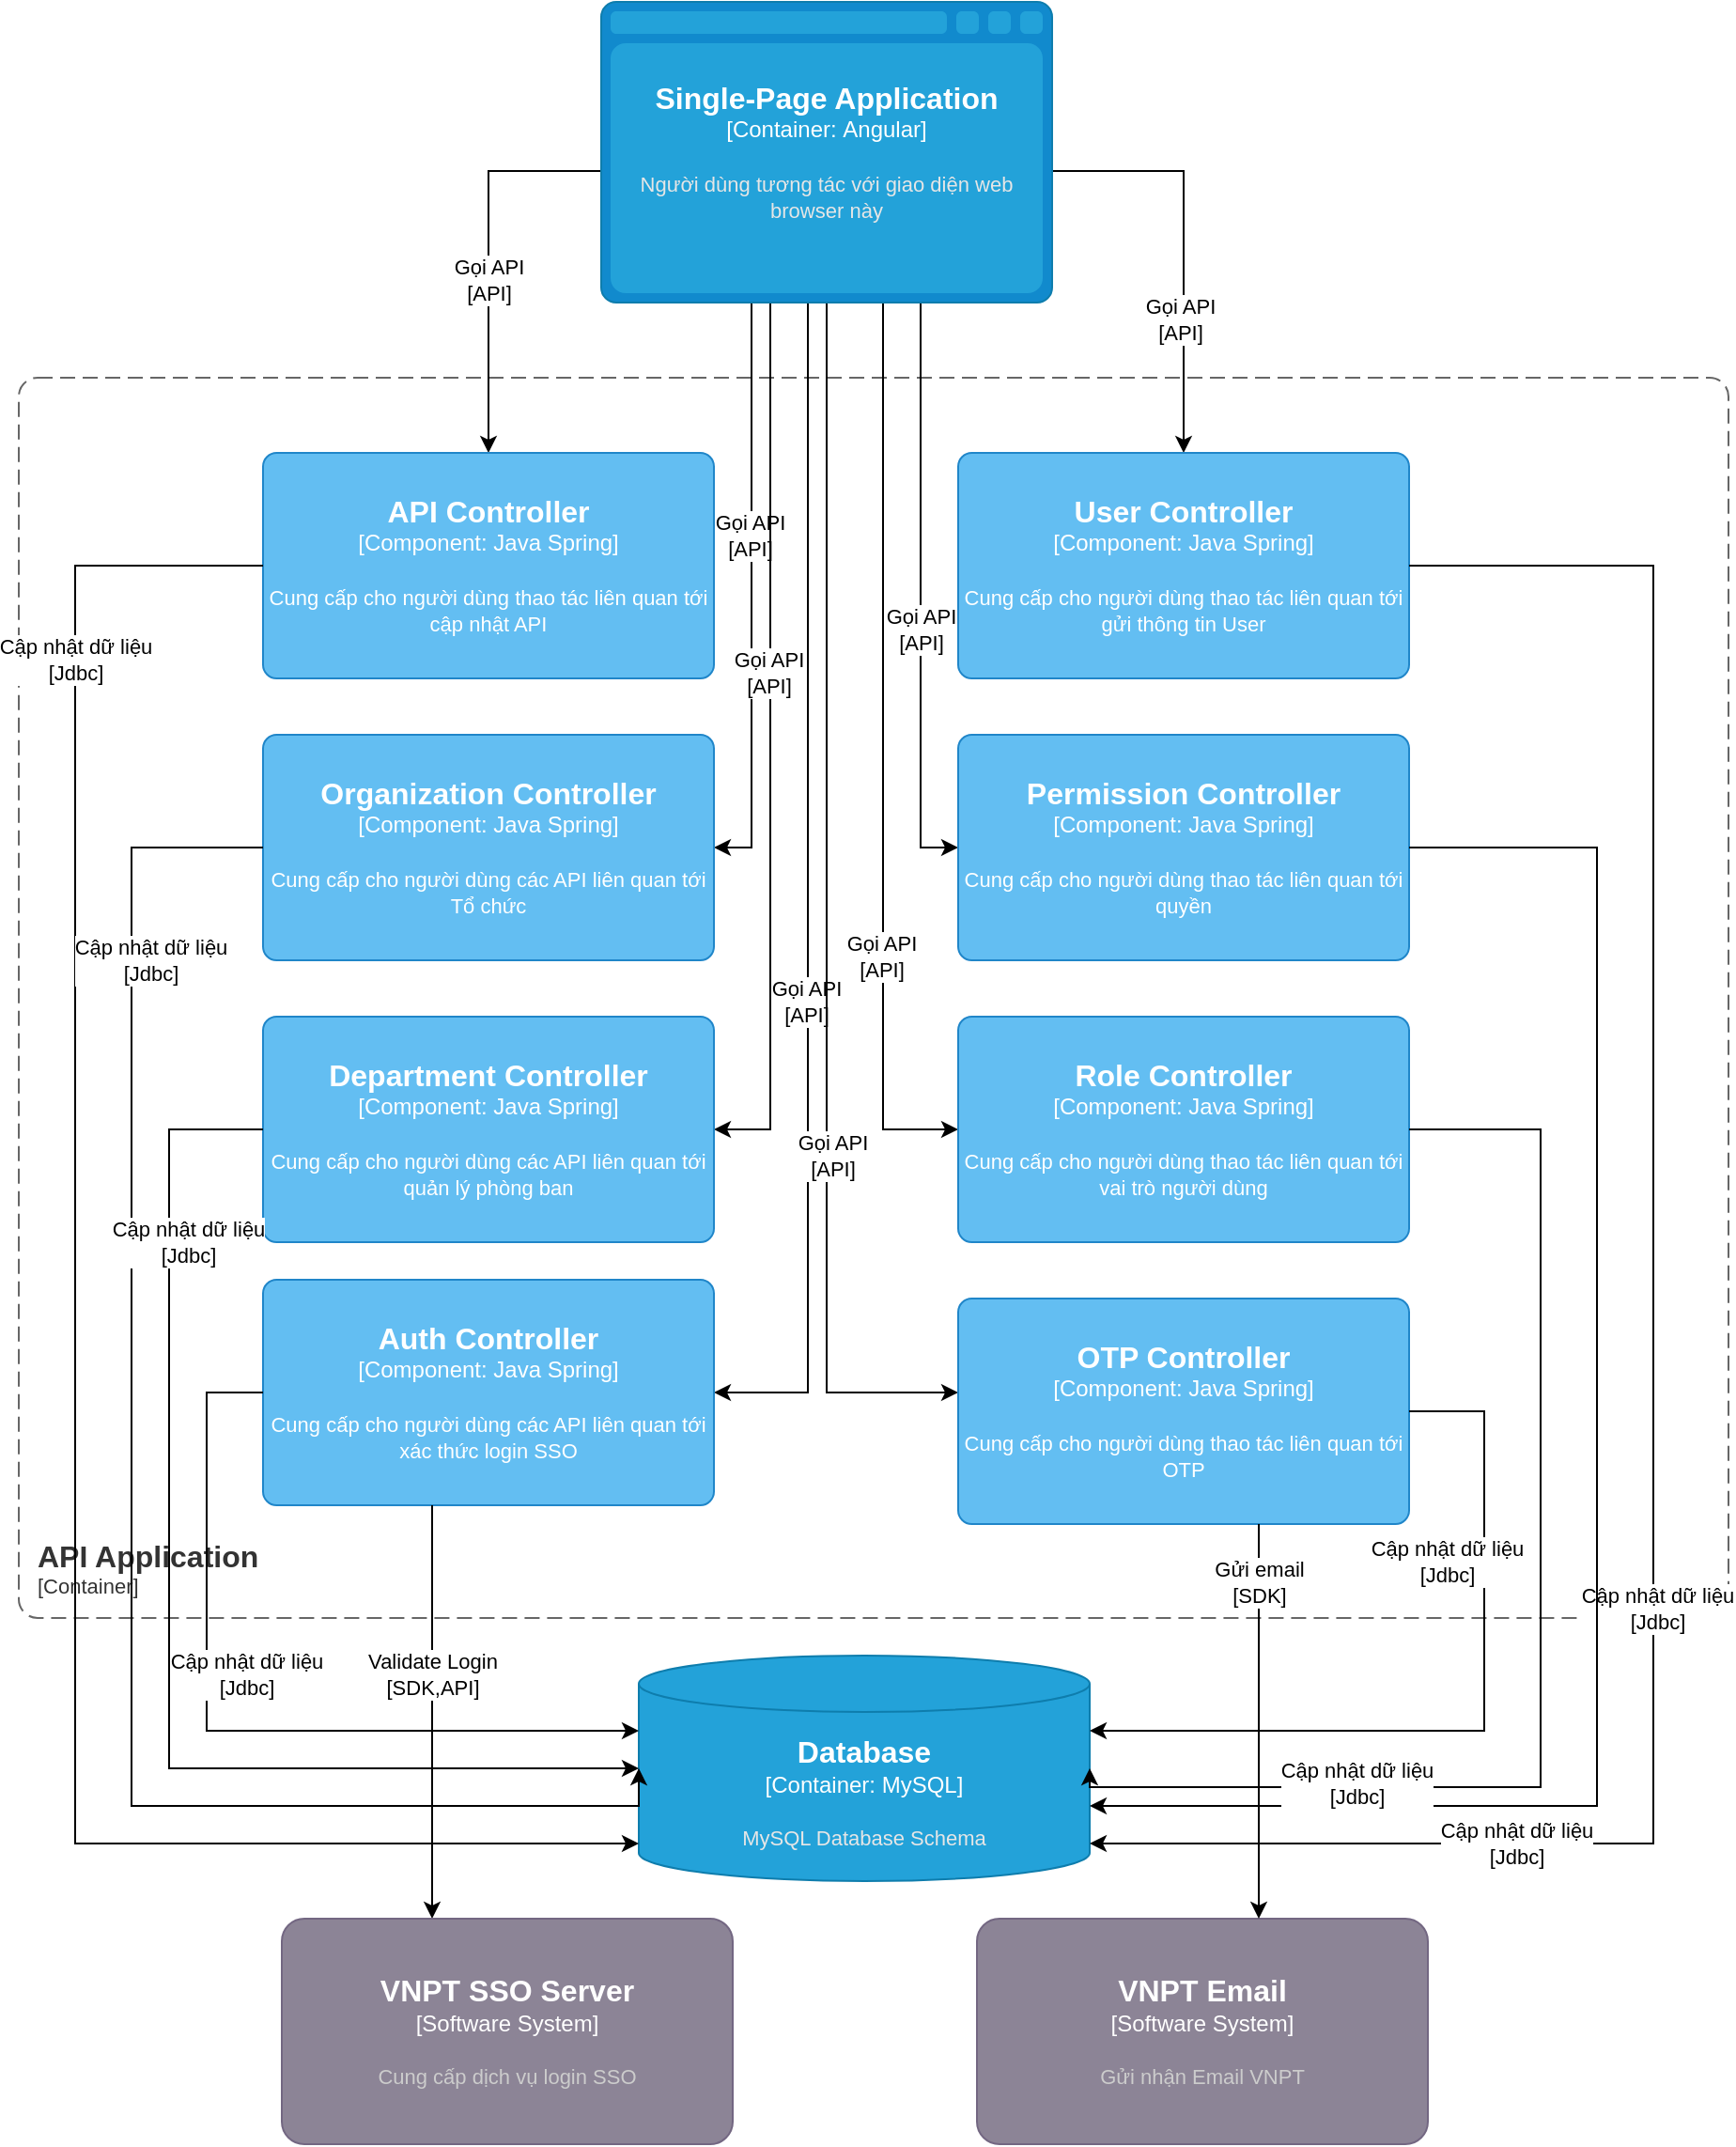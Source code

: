 <mxfile version="20.8.20" type="github">
  <diagram name="Page-1" id="AHlOgNWiukyZc97sLn1g">
    <mxGraphModel dx="1434" dy="739" grid="1" gridSize="10" guides="1" tooltips="1" connect="1" arrows="1" fold="1" page="1" pageScale="1" pageWidth="850" pageHeight="1100" math="0" shadow="0">
      <root>
        <mxCell id="0" />
        <mxCell id="1" parent="0" />
        <object placeholders="1" c4Name="API Application" c4Type="ContainerScopeBoundary" c4Application="Container" label="&lt;font style=&quot;font-size: 16px&quot;&gt;&lt;b&gt;&lt;div style=&quot;text-align: left&quot;&gt;%c4Name%&lt;/div&gt;&lt;/b&gt;&lt;/font&gt;&lt;div style=&quot;text-align: left&quot;&gt;[%c4Application%]&lt;/div&gt;" id="lPV_3U9OnEWSiTstbx78-1">
          <mxCell style="rounded=1;fontSize=11;whiteSpace=wrap;html=1;dashed=1;arcSize=20;fillColor=none;strokeColor=#666666;fontColor=#333333;labelBackgroundColor=none;align=left;verticalAlign=bottom;labelBorderColor=none;spacingTop=0;spacing=10;dashPattern=8 4;metaEdit=1;rotatable=0;perimeter=rectanglePerimeter;noLabel=0;labelPadding=0;allowArrows=0;connectable=0;expand=0;recursiveResize=0;editable=1;pointerEvents=0;absoluteArcSize=1;points=[[0.25,0,0],[0.5,0,0],[0.75,0,0],[1,0.25,0],[1,0.5,0],[1,0.75,0],[0.75,1,0],[0.5,1,0],[0.25,1,0],[0,0.75,0],[0,0.5,0],[0,0.25,0]];" parent="1" vertex="1">
            <mxGeometry x="70" y="390" width="910" height="660" as="geometry" />
          </mxCell>
        </object>
        <mxCell id="lPV_3U9OnEWSiTstbx78-11" style="edgeStyle=orthogonalEdgeStyle;rounded=0;orthogonalLoop=1;jettySize=auto;html=1;" parent="1" source="lPV_3U9OnEWSiTstbx78-2" target="lPV_3U9OnEWSiTstbx78-3" edge="1">
          <mxGeometry relative="1" as="geometry">
            <Array as="points">
              <mxPoint x="320" y="280" />
            </Array>
          </mxGeometry>
        </mxCell>
        <mxCell id="lPV_3U9OnEWSiTstbx78-19" value="Gọi API&lt;br style=&quot;border-color: var(--border-color);&quot;&gt;[API]" style="edgeLabel;html=1;align=center;verticalAlign=middle;resizable=0;points=[];" parent="lPV_3U9OnEWSiTstbx78-11" vertex="1" connectable="0">
          <mxGeometry x="0.119" relative="1" as="geometry">
            <mxPoint as="offset" />
          </mxGeometry>
        </mxCell>
        <mxCell id="lPV_3U9OnEWSiTstbx78-12" style="edgeStyle=orthogonalEdgeStyle;rounded=0;orthogonalLoop=1;jettySize=auto;html=1;" parent="1" source="lPV_3U9OnEWSiTstbx78-2" target="lPV_3U9OnEWSiTstbx78-4" edge="1">
          <mxGeometry relative="1" as="geometry">
            <Array as="points">
              <mxPoint x="460" y="640" />
            </Array>
          </mxGeometry>
        </mxCell>
        <mxCell id="lPV_3U9OnEWSiTstbx78-21" value="Gọi API&lt;br style=&quot;border-color: var(--border-color);&quot;&gt;[API]" style="edgeLabel;html=1;align=center;verticalAlign=middle;resizable=0;points=[];" parent="lPV_3U9OnEWSiTstbx78-12" vertex="1" connectable="0">
          <mxGeometry x="-0.204" y="-1" relative="1" as="geometry">
            <mxPoint as="offset" />
          </mxGeometry>
        </mxCell>
        <mxCell id="lPV_3U9OnEWSiTstbx78-13" style="edgeStyle=orthogonalEdgeStyle;rounded=0;orthogonalLoop=1;jettySize=auto;html=1;entryX=1;entryY=0.5;entryDx=0;entryDy=0;entryPerimeter=0;" parent="1" source="lPV_3U9OnEWSiTstbx78-2" target="lPV_3U9OnEWSiTstbx78-5" edge="1">
          <mxGeometry relative="1" as="geometry">
            <Array as="points">
              <mxPoint x="470" y="790" />
            </Array>
          </mxGeometry>
        </mxCell>
        <mxCell id="lPV_3U9OnEWSiTstbx78-22" value="Gọi API&lt;br style=&quot;border-color: var(--border-color);&quot;&gt;[API]" style="edgeLabel;html=1;align=center;verticalAlign=middle;resizable=0;points=[];" parent="lPV_3U9OnEWSiTstbx78-13" vertex="1" connectable="0">
          <mxGeometry x="-0.162" y="-1" relative="1" as="geometry">
            <mxPoint as="offset" />
          </mxGeometry>
        </mxCell>
        <mxCell id="lPV_3U9OnEWSiTstbx78-14" style="edgeStyle=orthogonalEdgeStyle;rounded=0;orthogonalLoop=1;jettySize=auto;html=1;" parent="1" source="lPV_3U9OnEWSiTstbx78-2" target="lPV_3U9OnEWSiTstbx78-6" edge="1">
          <mxGeometry relative="1" as="geometry">
            <Array as="points">
              <mxPoint x="490" y="930" />
            </Array>
          </mxGeometry>
        </mxCell>
        <mxCell id="lPV_3U9OnEWSiTstbx78-23" value="Gọi API&lt;br style=&quot;border-color: var(--border-color);&quot;&gt;[API]" style="edgeLabel;html=1;align=center;verticalAlign=middle;resizable=0;points=[];" parent="lPV_3U9OnEWSiTstbx78-14" vertex="1" connectable="0">
          <mxGeometry x="0.18" y="-1" relative="1" as="geometry">
            <mxPoint as="offset" />
          </mxGeometry>
        </mxCell>
        <mxCell id="lPV_3U9OnEWSiTstbx78-15" style="edgeStyle=orthogonalEdgeStyle;rounded=0;orthogonalLoop=1;jettySize=auto;html=1;" parent="1" source="lPV_3U9OnEWSiTstbx78-2" target="lPV_3U9OnEWSiTstbx78-7" edge="1">
          <mxGeometry relative="1" as="geometry">
            <Array as="points">
              <mxPoint x="690" y="280" />
            </Array>
          </mxGeometry>
        </mxCell>
        <mxCell id="lPV_3U9OnEWSiTstbx78-20" value="Gọi API&lt;br style=&quot;border-color: var(--border-color);&quot;&gt;[API]" style="edgeLabel;html=1;align=center;verticalAlign=middle;resizable=0;points=[];" parent="lPV_3U9OnEWSiTstbx78-15" vertex="1" connectable="0">
          <mxGeometry x="0.352" y="-2" relative="1" as="geometry">
            <mxPoint as="offset" />
          </mxGeometry>
        </mxCell>
        <mxCell id="lPV_3U9OnEWSiTstbx78-16" style="edgeStyle=orthogonalEdgeStyle;rounded=0;orthogonalLoop=1;jettySize=auto;html=1;" parent="1" source="lPV_3U9OnEWSiTstbx78-2" target="lPV_3U9OnEWSiTstbx78-8" edge="1">
          <mxGeometry relative="1" as="geometry">
            <Array as="points">
              <mxPoint x="550" y="640" />
            </Array>
          </mxGeometry>
        </mxCell>
        <mxCell id="lPV_3U9OnEWSiTstbx78-26" value="Gọi API&lt;br style=&quot;border-color: var(--border-color);&quot;&gt;[API]" style="edgeLabel;html=1;align=center;verticalAlign=middle;resizable=0;points=[];" parent="lPV_3U9OnEWSiTstbx78-16" vertex="1" connectable="0">
          <mxGeometry x="0.12" relative="1" as="geometry">
            <mxPoint as="offset" />
          </mxGeometry>
        </mxCell>
        <mxCell id="lPV_3U9OnEWSiTstbx78-17" style="edgeStyle=orthogonalEdgeStyle;rounded=0;orthogonalLoop=1;jettySize=auto;html=1;entryX=0;entryY=0.5;entryDx=0;entryDy=0;entryPerimeter=0;" parent="1" source="lPV_3U9OnEWSiTstbx78-2" target="lPV_3U9OnEWSiTstbx78-9" edge="1">
          <mxGeometry relative="1" as="geometry">
            <Array as="points">
              <mxPoint x="530" y="790" />
            </Array>
          </mxGeometry>
        </mxCell>
        <mxCell id="lPV_3U9OnEWSiTstbx78-25" value="Gọi API&lt;br style=&quot;border-color: var(--border-color);&quot;&gt;[API]" style="edgeLabel;html=1;align=center;verticalAlign=middle;resizable=0;points=[];" parent="lPV_3U9OnEWSiTstbx78-17" vertex="1" connectable="0">
          <mxGeometry x="0.45" y="-1" relative="1" as="geometry">
            <mxPoint as="offset" />
          </mxGeometry>
        </mxCell>
        <mxCell id="lPV_3U9OnEWSiTstbx78-18" style="edgeStyle=orthogonalEdgeStyle;rounded=0;orthogonalLoop=1;jettySize=auto;html=1;" parent="1" source="lPV_3U9OnEWSiTstbx78-2" target="lPV_3U9OnEWSiTstbx78-10" edge="1">
          <mxGeometry relative="1" as="geometry">
            <Array as="points">
              <mxPoint x="500" y="930" />
            </Array>
          </mxGeometry>
        </mxCell>
        <mxCell id="lPV_3U9OnEWSiTstbx78-24" value="Gọi API&lt;br style=&quot;border-color: var(--border-color);&quot;&gt;[API]" style="edgeLabel;html=1;align=center;verticalAlign=middle;resizable=0;points=[];" parent="lPV_3U9OnEWSiTstbx78-18" vertex="1" connectable="0">
          <mxGeometry x="0.395" y="3" relative="1" as="geometry">
            <mxPoint as="offset" />
          </mxGeometry>
        </mxCell>
        <object placeholders="1" c4Type="Single-Page Application" c4Container="Container" c4Technology="Angular" c4Description="Người dùng tương tác với giao diện web browser này" label="&lt;font style=&quot;font-size: 16px&quot;&gt;&lt;b&gt;%c4Type%&lt;/b&gt;&lt;/font&gt;&lt;div&gt;[%c4Container%:&amp;nbsp;%c4Technology%]&lt;/div&gt;&lt;br&gt;&lt;div&gt;&lt;font style=&quot;font-size: 11px&quot;&gt;&lt;font color=&quot;#E6E6E6&quot;&gt;%c4Description%&lt;/font&gt;&lt;/div&gt;" id="lPV_3U9OnEWSiTstbx78-2">
          <mxCell style="shape=mxgraph.c4.webBrowserContainer2;whiteSpace=wrap;html=1;boundedLbl=1;rounded=0;labelBackgroundColor=none;strokeColor=#118ACD;fillColor=#23A2D9;strokeColor=#118ACD;strokeColor2=#0E7DAD;fontSize=12;fontColor=#ffffff;align=center;metaEdit=1;points=[[0.5,0,0],[1,0.25,0],[1,0.5,0],[1,0.75,0],[0.5,1,0],[0,0.75,0],[0,0.5,0],[0,0.25,0]];resizable=0;" parent="1" vertex="1">
            <mxGeometry x="380" y="190" width="240" height="160" as="geometry" />
          </mxCell>
        </object>
        <object placeholders="1" c4Name="API Controller" c4Type="Component" c4Technology="Java Spring" c4Description="Cung cấp cho người dùng thao tác liên quan tới cập nhật API" label="&lt;font style=&quot;font-size: 16px&quot;&gt;&lt;b&gt;%c4Name%&lt;/b&gt;&lt;/font&gt;&lt;div&gt;[%c4Type%: %c4Technology%]&lt;/div&gt;&lt;br&gt;&lt;div&gt;&lt;font style=&quot;font-size: 11px&quot;&gt;%c4Description%&lt;/font&gt;&lt;/div&gt;" id="lPV_3U9OnEWSiTstbx78-3">
          <mxCell style="rounded=1;whiteSpace=wrap;html=1;labelBackgroundColor=none;fillColor=#63BEF2;fontColor=#ffffff;align=center;arcSize=6;strokeColor=#2086C9;metaEdit=1;resizable=0;points=[[0.25,0,0],[0.5,0,0],[0.75,0,0],[1,0.25,0],[1,0.5,0],[1,0.75,0],[0.75,1,0],[0.5,1,0],[0.25,1,0],[0,0.75,0],[0,0.5,0],[0,0.25,0]];" parent="1" vertex="1">
            <mxGeometry x="200" y="430" width="240" height="120" as="geometry" />
          </mxCell>
        </object>
        <object placeholders="1" c4Name="Organization Controller" c4Type="Component" c4Technology="Java Spring" c4Description="Cung cấp cho người dùng các API liên quan tới Tổ chức" label="&lt;font style=&quot;font-size: 16px&quot;&gt;&lt;b&gt;%c4Name%&lt;/b&gt;&lt;/font&gt;&lt;div&gt;[%c4Type%: %c4Technology%]&lt;/div&gt;&lt;br&gt;&lt;div&gt;&lt;font style=&quot;font-size: 11px&quot;&gt;%c4Description%&lt;/font&gt;&lt;/div&gt;" id="lPV_3U9OnEWSiTstbx78-4">
          <mxCell style="rounded=1;whiteSpace=wrap;html=1;labelBackgroundColor=none;fillColor=#63BEF2;fontColor=#ffffff;align=center;arcSize=6;strokeColor=#2086C9;metaEdit=1;resizable=0;points=[[0.25,0,0],[0.5,0,0],[0.75,0,0],[1,0.25,0],[1,0.5,0],[1,0.75,0],[0.75,1,0],[0.5,1,0],[0.25,1,0],[0,0.75,0],[0,0.5,0],[0,0.25,0]];" parent="1" vertex="1">
            <mxGeometry x="200" y="580" width="240" height="120" as="geometry" />
          </mxCell>
        </object>
        <object placeholders="1" c4Name="Department Controller" c4Type="Component" c4Technology="Java Spring" c4Description="Cung cấp cho người dùng các API liên quan tới quản lý phòng ban" label="&lt;font style=&quot;font-size: 16px&quot;&gt;&lt;b&gt;%c4Name%&lt;/b&gt;&lt;/font&gt;&lt;div&gt;[%c4Type%: %c4Technology%]&lt;/div&gt;&lt;br&gt;&lt;div&gt;&lt;font style=&quot;font-size: 11px&quot;&gt;%c4Description%&lt;/font&gt;&lt;/div&gt;" id="lPV_3U9OnEWSiTstbx78-5">
          <mxCell style="rounded=1;whiteSpace=wrap;html=1;labelBackgroundColor=none;fillColor=#63BEF2;fontColor=#ffffff;align=center;arcSize=6;strokeColor=#2086C9;metaEdit=1;resizable=0;points=[[0.25,0,0],[0.5,0,0],[0.75,0,0],[1,0.25,0],[1,0.5,0],[1,0.75,0],[0.75,1,0],[0.5,1,0],[0.25,1,0],[0,0.75,0],[0,0.5,0],[0,0.25,0]];" parent="1" vertex="1">
            <mxGeometry x="200" y="730" width="240" height="120" as="geometry" />
          </mxCell>
        </object>
        <object placeholders="1" c4Name="Auth Controller" c4Type="Component" c4Technology="Java Spring" c4Description="Cung cấp cho người dùng các API liên quan tới xác thức login SSO" label="&lt;font style=&quot;font-size: 16px&quot;&gt;&lt;b&gt;%c4Name%&lt;/b&gt;&lt;/font&gt;&lt;div&gt;[%c4Type%: %c4Technology%]&lt;/div&gt;&lt;br&gt;&lt;div&gt;&lt;font style=&quot;font-size: 11px&quot;&gt;%c4Description%&lt;/font&gt;&lt;/div&gt;" id="lPV_3U9OnEWSiTstbx78-6">
          <mxCell style="rounded=1;whiteSpace=wrap;html=1;labelBackgroundColor=none;fillColor=#63BEF2;fontColor=#ffffff;align=center;arcSize=6;strokeColor=#2086C9;metaEdit=1;resizable=0;points=[[0.25,0,0],[0.5,0,0],[0.75,0,0],[1,0.25,0],[1,0.5,0],[1,0.75,0],[0.75,1,0],[0.5,1,0],[0.25,1,0],[0,0.75,0],[0,0.5,0],[0,0.25,0]];" parent="1" vertex="1">
            <mxGeometry x="200" y="870" width="240" height="120" as="geometry" />
          </mxCell>
        </object>
        <object placeholders="1" c4Name="User Controller" c4Type="Component" c4Technology="Java Spring" c4Description="Cung cấp cho người dùng thao tác liên quan tới gửi thông tin User" label="&lt;font style=&quot;font-size: 16px&quot;&gt;&lt;b&gt;%c4Name%&lt;/b&gt;&lt;/font&gt;&lt;div&gt;[%c4Type%: %c4Technology%]&lt;/div&gt;&lt;br&gt;&lt;div&gt;&lt;font style=&quot;font-size: 11px&quot;&gt;%c4Description%&lt;/font&gt;&lt;/div&gt;" id="lPV_3U9OnEWSiTstbx78-7">
          <mxCell style="rounded=1;whiteSpace=wrap;html=1;labelBackgroundColor=none;fillColor=#63BEF2;fontColor=#ffffff;align=center;arcSize=6;strokeColor=#2086C9;metaEdit=1;resizable=0;points=[[0.25,0,0],[0.5,0,0],[0.75,0,0],[1,0.25,0],[1,0.5,0],[1,0.75,0],[0.75,1,0],[0.5,1,0],[0.25,1,0],[0,0.75,0],[0,0.5,0],[0,0.25,0]];" parent="1" vertex="1">
            <mxGeometry x="570" y="430" width="240" height="120" as="geometry" />
          </mxCell>
        </object>
        <object placeholders="1" c4Name="Permission Controller" c4Type="Component" c4Technology="Java Spring" c4Description="Cung cấp cho người dùng thao tác liên quan tới quyền" label="&lt;font style=&quot;font-size: 16px&quot;&gt;&lt;b&gt;%c4Name%&lt;/b&gt;&lt;/font&gt;&lt;div&gt;[%c4Type%: %c4Technology%]&lt;/div&gt;&lt;br&gt;&lt;div&gt;&lt;font style=&quot;font-size: 11px&quot;&gt;%c4Description%&lt;/font&gt;&lt;/div&gt;" id="lPV_3U9OnEWSiTstbx78-8">
          <mxCell style="rounded=1;whiteSpace=wrap;html=1;labelBackgroundColor=none;fillColor=#63BEF2;fontColor=#ffffff;align=center;arcSize=6;strokeColor=#2086C9;metaEdit=1;resizable=0;points=[[0.25,0,0],[0.5,0,0],[0.75,0,0],[1,0.25,0],[1,0.5,0],[1,0.75,0],[0.75,1,0],[0.5,1,0],[0.25,1,0],[0,0.75,0],[0,0.5,0],[0,0.25,0]];" parent="1" vertex="1">
            <mxGeometry x="570" y="580" width="240" height="120" as="geometry" />
          </mxCell>
        </object>
        <object placeholders="1" c4Name="Role Controller" c4Type="Component" c4Technology="Java Spring" c4Description="Cung cấp cho người dùng thao tác liên quan tới vai trò người dùng" label="&lt;font style=&quot;font-size: 16px&quot;&gt;&lt;b&gt;%c4Name%&lt;/b&gt;&lt;/font&gt;&lt;div&gt;[%c4Type%: %c4Technology%]&lt;/div&gt;&lt;br&gt;&lt;div&gt;&lt;font style=&quot;font-size: 11px&quot;&gt;%c4Description%&lt;/font&gt;&lt;/div&gt;" id="lPV_3U9OnEWSiTstbx78-9">
          <mxCell style="rounded=1;whiteSpace=wrap;html=1;labelBackgroundColor=none;fillColor=#63BEF2;fontColor=#ffffff;align=center;arcSize=6;strokeColor=#2086C9;metaEdit=1;resizable=0;points=[[0.25,0,0],[0.5,0,0],[0.75,0,0],[1,0.25,0],[1,0.5,0],[1,0.75,0],[0.75,1,0],[0.5,1,0],[0.25,1,0],[0,0.75,0],[0,0.5,0],[0,0.25,0]];" parent="1" vertex="1">
            <mxGeometry x="570" y="730" width="240" height="120" as="geometry" />
          </mxCell>
        </object>
        <object placeholders="1" c4Name="OTP Controller" c4Type="Component" c4Technology="Java Spring" c4Description="Cung cấp cho người dùng thao tác liên quan tới OTP" label="&lt;font style=&quot;font-size: 16px&quot;&gt;&lt;b&gt;%c4Name%&lt;/b&gt;&lt;/font&gt;&lt;div&gt;[%c4Type%: %c4Technology%]&lt;/div&gt;&lt;br&gt;&lt;div&gt;&lt;font style=&quot;font-size: 11px&quot;&gt;%c4Description%&lt;/font&gt;&lt;/div&gt;" id="lPV_3U9OnEWSiTstbx78-10">
          <mxCell style="rounded=1;whiteSpace=wrap;html=1;labelBackgroundColor=none;fillColor=#63BEF2;fontColor=#ffffff;align=center;arcSize=6;strokeColor=#2086C9;metaEdit=1;resizable=0;points=[[0.25,0,0],[0.5,0,0],[0.75,0,0],[1,0.25,0],[1,0.5,0],[1,0.75,0],[0.75,1,0],[0.5,1,0],[0.25,1,0],[0,0.75,0],[0,0.5,0],[0,0.25,0]];" parent="1" vertex="1">
            <mxGeometry x="570" y="880" width="240" height="120" as="geometry" />
          </mxCell>
        </object>
        <object placeholders="1" c4Name="VNPT Email" c4Type="Software System" c4Description="Gửi nhận Email VNPT" label="&lt;font style=&quot;font-size: 16px&quot;&gt;&lt;b&gt;%c4Name%&lt;/b&gt;&lt;/font&gt;&lt;div&gt;[%c4Type%]&lt;/div&gt;&lt;br&gt;&lt;div&gt;&lt;font style=&quot;font-size: 11px&quot;&gt;&lt;font color=&quot;#cccccc&quot;&gt;%c4Description%&lt;/font&gt;&lt;/div&gt;" id="lPV_3U9OnEWSiTstbx78-27">
          <mxCell style="rounded=1;whiteSpace=wrap;html=1;labelBackgroundColor=none;fillColor=#8C8496;fontColor=#ffffff;align=center;arcSize=10;strokeColor=#736782;metaEdit=1;resizable=0;points=[[0.25,0,0],[0.5,0,0],[0.75,0,0],[1,0.25,0],[1,0.5,0],[1,0.75,0],[0.75,1,0],[0.5,1,0],[0.25,1,0],[0,0.75,0],[0,0.5,0],[0,0.25,0]];" parent="1" vertex="1">
            <mxGeometry x="580" y="1210" width="240" height="120" as="geometry" />
          </mxCell>
        </object>
        <object placeholders="1" c4Type="Database" c4Container="Container" c4Technology="MySQL" c4Description="MySQL Database Schema" label="&lt;font style=&quot;font-size: 16px&quot;&gt;&lt;b&gt;%c4Type%&lt;/b&gt;&lt;/font&gt;&lt;div&gt;[%c4Container%:&amp;nbsp;%c4Technology%]&lt;/div&gt;&lt;br&gt;&lt;div&gt;&lt;font style=&quot;font-size: 11px&quot;&gt;&lt;font color=&quot;#E6E6E6&quot;&gt;%c4Description%&lt;/font&gt;&lt;/div&gt;" id="lPV_3U9OnEWSiTstbx78-29">
          <mxCell style="shape=cylinder3;size=15;whiteSpace=wrap;html=1;boundedLbl=1;rounded=0;labelBackgroundColor=none;fillColor=#23A2D9;fontSize=12;fontColor=#ffffff;align=center;strokeColor=#0E7DAD;metaEdit=1;points=[[0.5,0,0],[1,0.25,0],[1,0.5,0],[1,0.75,0],[0.5,1,0],[0,0.75,0],[0,0.5,0],[0,0.25,0]];resizable=0;" parent="1" vertex="1">
            <mxGeometry x="400" y="1070" width="240" height="120" as="geometry" />
          </mxCell>
        </object>
        <mxCell id="lPV_3U9OnEWSiTstbx78-55" style="edgeStyle=orthogonalEdgeStyle;rounded=0;orthogonalLoop=1;jettySize=auto;html=1;" parent="1" source="lPV_3U9OnEWSiTstbx78-3" target="lPV_3U9OnEWSiTstbx78-29" edge="1">
          <mxGeometry relative="1" as="geometry">
            <Array as="points">
              <mxPoint x="100" y="490" />
              <mxPoint x="100" y="1170" />
            </Array>
            <mxPoint x="-180.043" y="550" as="sourcePoint" />
          </mxGeometry>
        </mxCell>
        <mxCell id="lPV_3U9OnEWSiTstbx78-67" value="Cập nhật dữ liệu&lt;br style=&quot;border-color: var(--border-color);&quot;&gt;[Jdbc]" style="edgeLabel;html=1;align=center;verticalAlign=middle;resizable=0;points=[];" parent="lPV_3U9OnEWSiTstbx78-55" vertex="1" connectable="0">
          <mxGeometry x="0.666" y="-1" relative="1" as="geometry">
            <mxPoint x="-120" y="-631" as="offset" />
          </mxGeometry>
        </mxCell>
        <mxCell id="lPV_3U9OnEWSiTstbx78-56" style="edgeStyle=orthogonalEdgeStyle;rounded=0;orthogonalLoop=1;jettySize=auto;html=1;entryX=0;entryY=0.5;entryDx=0;entryDy=0;entryPerimeter=0;" parent="1" source="lPV_3U9OnEWSiTstbx78-4" target="lPV_3U9OnEWSiTstbx78-29" edge="1">
          <mxGeometry relative="1" as="geometry">
            <Array as="points">
              <mxPoint x="130" y="640" />
              <mxPoint x="130" y="1150" />
              <mxPoint x="400" y="1150" />
            </Array>
            <mxPoint x="-150.043" y="700" as="sourcePoint" />
          </mxGeometry>
        </mxCell>
        <mxCell id="lPV_3U9OnEWSiTstbx78-66" value="Cập nhật dữ liệu&lt;br style=&quot;border-color: var(--border-color);&quot;&gt;[Jdbc]" style="edgeLabel;html=1;align=center;verticalAlign=middle;resizable=0;points=[];" parent="lPV_3U9OnEWSiTstbx78-56" vertex="1" connectable="0">
          <mxGeometry x="0.093" y="2" relative="1" as="geometry">
            <mxPoint x="8" y="-346" as="offset" />
          </mxGeometry>
        </mxCell>
        <mxCell id="lPV_3U9OnEWSiTstbx78-57" style="edgeStyle=orthogonalEdgeStyle;rounded=0;orthogonalLoop=1;jettySize=auto;html=1;" parent="1" source="lPV_3U9OnEWSiTstbx78-5" target="lPV_3U9OnEWSiTstbx78-29" edge="1">
          <mxGeometry relative="1" as="geometry">
            <Array as="points">
              <mxPoint x="150" y="790" />
              <mxPoint x="150" y="1130" />
            </Array>
            <mxPoint x="-110.043" y="850" as="sourcePoint" />
          </mxGeometry>
        </mxCell>
        <mxCell id="lPV_3U9OnEWSiTstbx78-65" value="Cập nhật dữ liệu&lt;br style=&quot;border-color: var(--border-color);&quot;&gt;[Jdbc]" style="edgeLabel;html=1;align=center;verticalAlign=middle;resizable=0;points=[];" parent="lPV_3U9OnEWSiTstbx78-57" vertex="1" connectable="0">
          <mxGeometry x="0.193" y="1" relative="1" as="geometry">
            <mxPoint x="9" y="-272" as="offset" />
          </mxGeometry>
        </mxCell>
        <mxCell id="lPV_3U9OnEWSiTstbx78-58" style="edgeStyle=orthogonalEdgeStyle;rounded=0;orthogonalLoop=1;jettySize=auto;html=1;" parent="1" source="lPV_3U9OnEWSiTstbx78-6" target="lPV_3U9OnEWSiTstbx78-29" edge="1">
          <mxGeometry relative="1" as="geometry">
            <Array as="points">
              <mxPoint x="170" y="930" />
              <mxPoint x="170" y="1110" />
            </Array>
            <mxPoint x="-30.043" y="990" as="sourcePoint" />
          </mxGeometry>
        </mxCell>
        <mxCell id="lPV_3U9OnEWSiTstbx78-64" value="Cập nhật dữ liệu&lt;br&gt;[Jdbc]" style="edgeLabel;html=1;align=center;verticalAlign=middle;resizable=0;points=[];" parent="lPV_3U9OnEWSiTstbx78-58" vertex="1" connectable="0">
          <mxGeometry x="0.48" y="3" relative="1" as="geometry">
            <mxPoint x="-95" y="-27" as="offset" />
          </mxGeometry>
        </mxCell>
        <mxCell id="lPV_3U9OnEWSiTstbx78-72" style="edgeStyle=orthogonalEdgeStyle;rounded=0;orthogonalLoop=1;jettySize=auto;html=1;" parent="1" source="lPV_3U9OnEWSiTstbx78-6" target="lPV_3U9OnEWSiTstbx78-54" edge="1">
          <mxGeometry relative="1" as="geometry">
            <mxPoint x="40" y="990" as="sourcePoint" />
            <Array as="points">
              <mxPoint x="290" y="1090" />
              <mxPoint x="290" y="1090" />
            </Array>
          </mxGeometry>
        </mxCell>
        <mxCell id="lPV_3U9OnEWSiTstbx78-73" value="Validate Login&lt;br&gt;[SDK,API]" style="edgeLabel;html=1;align=center;verticalAlign=middle;resizable=0;points=[];" parent="lPV_3U9OnEWSiTstbx78-72" vertex="1" connectable="0">
          <mxGeometry x="0.709" relative="1" as="geometry">
            <mxPoint y="-98" as="offset" />
          </mxGeometry>
        </mxCell>
        <mxCell id="lPV_3U9OnEWSiTstbx78-59" style="edgeStyle=orthogonalEdgeStyle;rounded=0;orthogonalLoop=1;jettySize=auto;html=1;" parent="1" source="lPV_3U9OnEWSiTstbx78-7" target="lPV_3U9OnEWSiTstbx78-29" edge="1">
          <mxGeometry relative="1" as="geometry">
            <Array as="points">
              <mxPoint x="940" y="490" />
              <mxPoint x="940" y="1170" />
            </Array>
            <mxPoint x="1190.043" y="550" as="sourcePoint" />
          </mxGeometry>
        </mxCell>
        <mxCell id="lPV_3U9OnEWSiTstbx78-71" value="Cập nhật dữ liệu&lt;br style=&quot;border-color: var(--border-color);&quot;&gt;[Jdbc]" style="edgeLabel;html=1;align=center;verticalAlign=middle;resizable=0;points=[];" parent="lPV_3U9OnEWSiTstbx78-59" vertex="1" connectable="0">
          <mxGeometry x="0.234" y="2" relative="1" as="geometry">
            <mxPoint as="offset" />
          </mxGeometry>
        </mxCell>
        <mxCell id="lPV_3U9OnEWSiTstbx78-60" style="edgeStyle=orthogonalEdgeStyle;rounded=0;orthogonalLoop=1;jettySize=auto;html=1;" parent="1" source="lPV_3U9OnEWSiTstbx78-8" target="lPV_3U9OnEWSiTstbx78-29" edge="1">
          <mxGeometry relative="1" as="geometry">
            <Array as="points">
              <mxPoint x="910" y="640" />
              <mxPoint x="910" y="1150" />
            </Array>
            <mxPoint x="1150.043" y="700" as="sourcePoint" />
          </mxGeometry>
        </mxCell>
        <mxCell id="lPV_3U9OnEWSiTstbx78-70" value="Cập nhật dữ liệu&lt;br style=&quot;border-color: var(--border-color);&quot;&gt;[Jdbc]" style="edgeLabel;html=1;align=center;verticalAlign=middle;resizable=0;points=[];" parent="lPV_3U9OnEWSiTstbx78-60" vertex="1" connectable="0">
          <mxGeometry x="0.399" y="-3" relative="1" as="geometry">
            <mxPoint x="-38" y="23" as="offset" />
          </mxGeometry>
        </mxCell>
        <mxCell id="lPV_3U9OnEWSiTstbx78-61" style="edgeStyle=orthogonalEdgeStyle;rounded=0;orthogonalLoop=1;jettySize=auto;html=1;entryX=1;entryY=0.5;entryDx=0;entryDy=0;entryPerimeter=0;" parent="1" source="lPV_3U9OnEWSiTstbx78-9" target="lPV_3U9OnEWSiTstbx78-29" edge="1">
          <mxGeometry relative="1" as="geometry">
            <Array as="points">
              <mxPoint x="880" y="790" />
              <mxPoint x="880" y="1140" />
              <mxPoint x="640" y="1140" />
            </Array>
            <mxPoint x="1110.043" y="850" as="sourcePoint" />
          </mxGeometry>
        </mxCell>
        <mxCell id="lPV_3U9OnEWSiTstbx78-69" value="Cập nhật dữ liệu&lt;br style=&quot;border-color: var(--border-color);&quot;&gt;[Jdbc]" style="edgeLabel;html=1;align=center;verticalAlign=middle;resizable=0;points=[];" parent="lPV_3U9OnEWSiTstbx78-61" vertex="1" connectable="0">
          <mxGeometry x="0.547" y="-2" relative="1" as="geometry">
            <mxPoint as="offset" />
          </mxGeometry>
        </mxCell>
        <mxCell id="lPV_3U9OnEWSiTstbx78-63" style="edgeStyle=orthogonalEdgeStyle;rounded=0;orthogonalLoop=1;jettySize=auto;html=1;" parent="1" source="lPV_3U9OnEWSiTstbx78-10" target="lPV_3U9OnEWSiTstbx78-29" edge="1">
          <mxGeometry relative="1" as="geometry">
            <Array as="points">
              <mxPoint x="850" y="940" />
              <mxPoint x="850" y="1110" />
            </Array>
            <mxPoint x="1050.043" y="1000" as="sourcePoint" />
          </mxGeometry>
        </mxCell>
        <mxCell id="lPV_3U9OnEWSiTstbx78-68" value="Cập nhật dữ liệu&lt;br style=&quot;border-color: var(--border-color);&quot;&gt;[Jdbc]" style="edgeLabel;html=1;align=center;verticalAlign=middle;resizable=0;points=[];" parent="lPV_3U9OnEWSiTstbx78-63" vertex="1" connectable="0">
          <mxGeometry x="0.787" y="-1" relative="1" as="geometry">
            <mxPoint x="145" y="-89" as="offset" />
          </mxGeometry>
        </mxCell>
        <mxCell id="lPV_3U9OnEWSiTstbx78-74" style="edgeStyle=orthogonalEdgeStyle;rounded=0;orthogonalLoop=1;jettySize=auto;html=1;" parent="1" source="lPV_3U9OnEWSiTstbx78-10" target="lPV_3U9OnEWSiTstbx78-27" edge="1">
          <mxGeometry relative="1" as="geometry">
            <mxPoint x="980" y="1000" as="sourcePoint" />
            <Array as="points">
              <mxPoint x="730" y="1190" />
              <mxPoint x="730" y="1190" />
            </Array>
          </mxGeometry>
        </mxCell>
        <mxCell id="lPV_3U9OnEWSiTstbx78-75" value="Gửi email&lt;br&gt;[SDK]" style="edgeLabel;html=1;align=center;verticalAlign=middle;resizable=0;points=[];" parent="lPV_3U9OnEWSiTstbx78-74" vertex="1" connectable="0">
          <mxGeometry x="0.606" y="3" relative="1" as="geometry">
            <mxPoint x="-3" y="-138" as="offset" />
          </mxGeometry>
        </mxCell>
        <object placeholders="1" c4Name="VNPT SSO Server" c4Type="Software System" c4Description="Cung cấp dịch vụ login SSO" label="&lt;font style=&quot;font-size: 16px&quot;&gt;&lt;b&gt;%c4Name%&lt;/b&gt;&lt;/font&gt;&lt;div&gt;[%c4Type%]&lt;/div&gt;&lt;br&gt;&lt;div&gt;&lt;font style=&quot;font-size: 11px&quot;&gt;&lt;font color=&quot;#cccccc&quot;&gt;%c4Description%&lt;/font&gt;&lt;/div&gt;" id="lPV_3U9OnEWSiTstbx78-54">
          <mxCell style="rounded=1;whiteSpace=wrap;html=1;labelBackgroundColor=none;fillColor=#8C8496;fontColor=#ffffff;align=center;arcSize=10;strokeColor=#736782;metaEdit=1;resizable=0;points=[[0.25,0,0],[0.5,0,0],[0.75,0,0],[1,0.25,0],[1,0.5,0],[1,0.75,0],[0.75,1,0],[0.5,1,0],[0.25,1,0],[0,0.75,0],[0,0.5,0],[0,0.25,0]];" parent="1" vertex="1">
            <mxGeometry x="210" y="1210" width="240" height="120" as="geometry" />
          </mxCell>
        </object>
      </root>
    </mxGraphModel>
  </diagram>
</mxfile>
